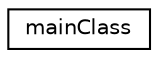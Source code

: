 digraph "Graphical Class Hierarchy"
{
 // LATEX_PDF_SIZE
  edge [fontname="Helvetica",fontsize="10",labelfontname="Helvetica",labelfontsize="10"];
  node [fontname="Helvetica",fontsize="10",shape=record];
  rankdir="LR";
  Node0 [label="mainClass",height=0.2,width=0.4,color="black", fillcolor="white", style="filled",URL="$classmainClass.html",tooltip=" "];
}
